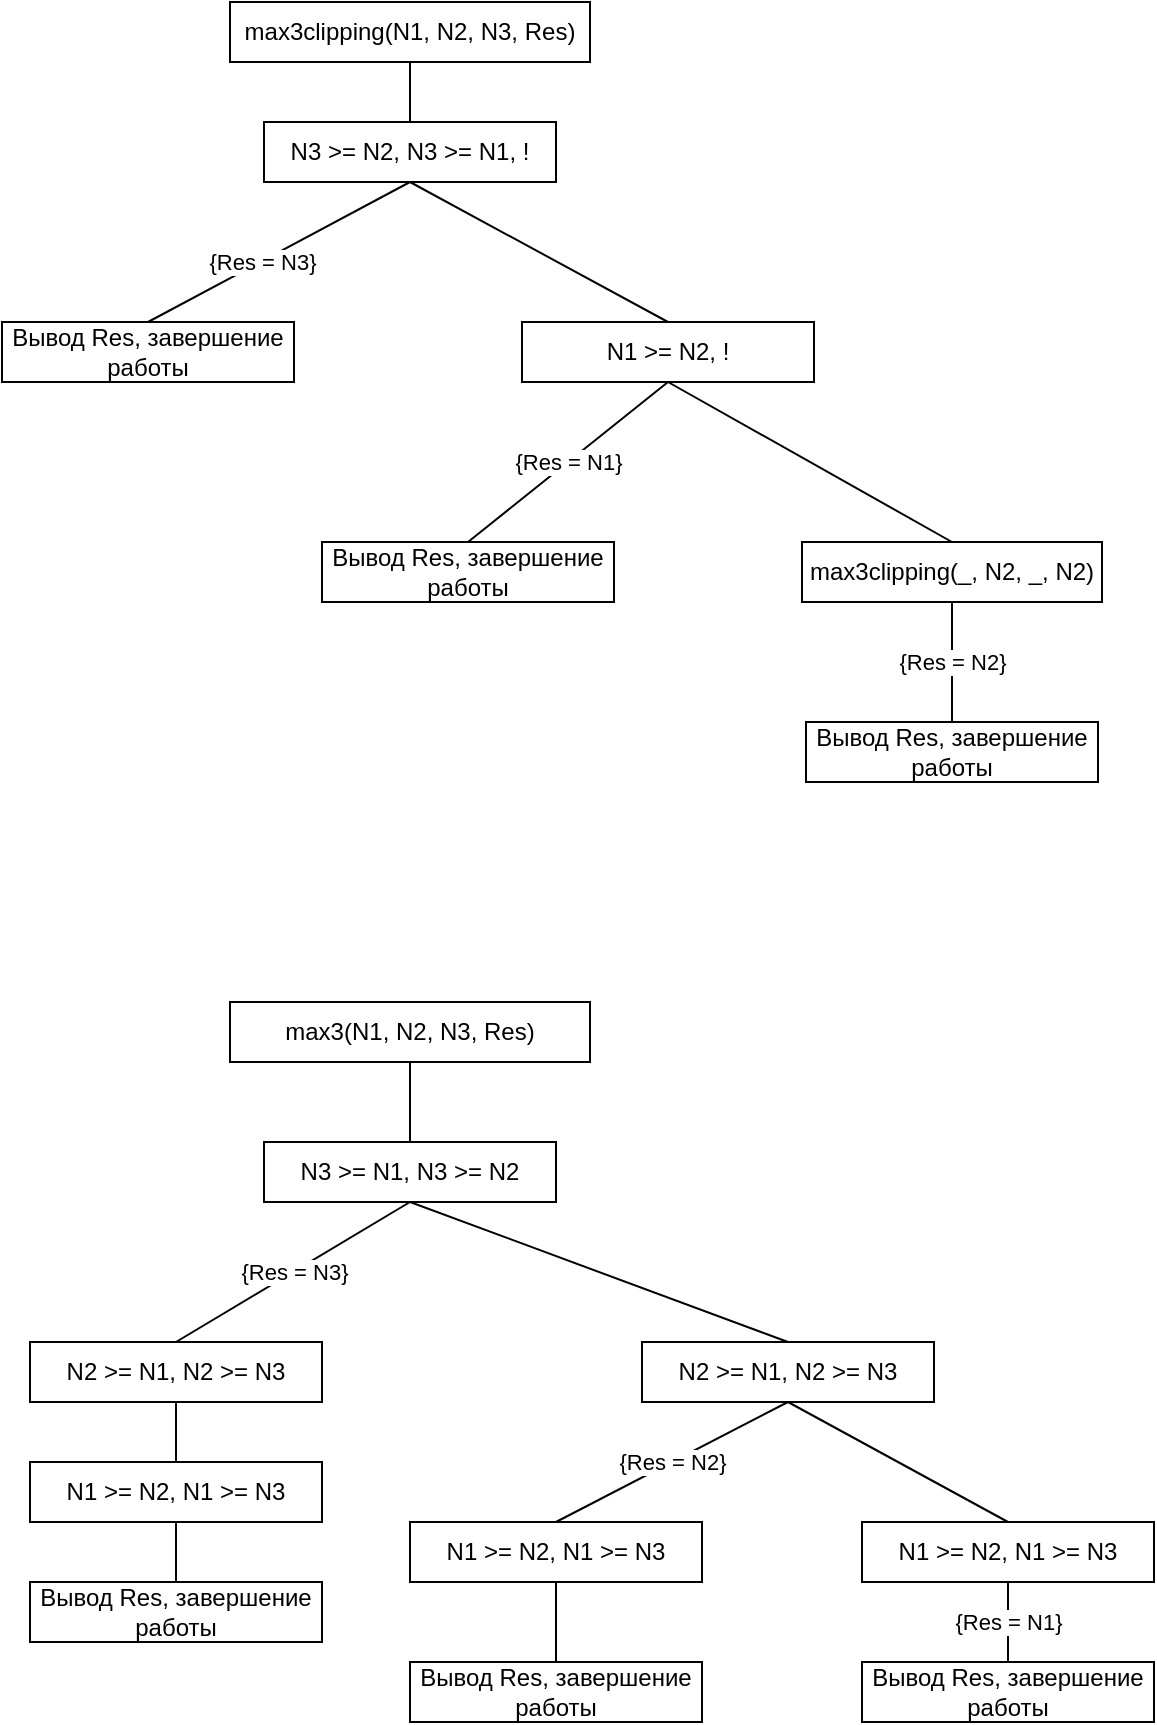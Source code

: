 <mxfile version="16.5.1" type="device"><diagram id="DraQqqQoo-fcqKCoPS5e" name="Страница 1"><mxGraphModel dx="1038" dy="649" grid="1" gridSize="10" guides="1" tooltips="1" connect="1" arrows="1" fold="1" page="1" pageScale="1" pageWidth="827" pageHeight="1169" math="0" shadow="0"><root><mxCell id="0"/><mxCell id="1" parent="0"/><mxCell id="kL73ROqq_K3aGyB5Oso0-3" style="edgeStyle=orthogonalEdgeStyle;rounded=0;orthogonalLoop=1;jettySize=auto;html=1;exitX=0.5;exitY=1;exitDx=0;exitDy=0;entryX=0.5;entryY=0;entryDx=0;entryDy=0;endArrow=none;endFill=0;" edge="1" parent="1" source="kL73ROqq_K3aGyB5Oso0-1" target="kL73ROqq_K3aGyB5Oso0-2"><mxGeometry relative="1" as="geometry"/></mxCell><mxCell id="kL73ROqq_K3aGyB5Oso0-1" value="max3clipping(N1, N2, N3, Res)" style="rounded=0;whiteSpace=wrap;html=1;" vertex="1" parent="1"><mxGeometry x="324" y="30" width="180" height="30" as="geometry"/></mxCell><mxCell id="kL73ROqq_K3aGyB5Oso0-5" value="{Res = N3}" style="rounded=0;orthogonalLoop=1;jettySize=auto;html=1;exitX=0.5;exitY=1;exitDx=0;exitDy=0;entryX=0.5;entryY=0;entryDx=0;entryDy=0;endArrow=none;endFill=0;" edge="1" parent="1" source="kL73ROqq_K3aGyB5Oso0-2" target="kL73ROqq_K3aGyB5Oso0-4"><mxGeometry x="0.133" relative="1" as="geometry"><mxPoint as="offset"/></mxGeometry></mxCell><mxCell id="kL73ROqq_K3aGyB5Oso0-7" style="edgeStyle=none;rounded=0;orthogonalLoop=1;jettySize=auto;html=1;exitX=0.5;exitY=1;exitDx=0;exitDy=0;entryX=0.5;entryY=0;entryDx=0;entryDy=0;endArrow=none;endFill=0;" edge="1" parent="1" source="kL73ROqq_K3aGyB5Oso0-2" target="kL73ROqq_K3aGyB5Oso0-6"><mxGeometry relative="1" as="geometry"/></mxCell><mxCell id="kL73ROqq_K3aGyB5Oso0-2" value="N3 &amp;gt;= N2, N3 &amp;gt;= N1, !" style="rounded=0;whiteSpace=wrap;html=1;" vertex="1" parent="1"><mxGeometry x="341" y="90" width="146" height="30" as="geometry"/></mxCell><mxCell id="kL73ROqq_K3aGyB5Oso0-4" value="Вывод Res, завершение работы" style="rounded=0;whiteSpace=wrap;html=1;" vertex="1" parent="1"><mxGeometry x="210" y="190" width="146" height="30" as="geometry"/></mxCell><mxCell id="kL73ROqq_K3aGyB5Oso0-10" value="{Res = N1}" style="edgeStyle=none;rounded=0;orthogonalLoop=1;jettySize=auto;html=1;exitX=0.5;exitY=1;exitDx=0;exitDy=0;entryX=0.5;entryY=0;entryDx=0;entryDy=0;endArrow=none;endFill=0;" edge="1" parent="1" source="kL73ROqq_K3aGyB5Oso0-6" target="kL73ROqq_K3aGyB5Oso0-9"><mxGeometry relative="1" as="geometry"/></mxCell><mxCell id="kL73ROqq_K3aGyB5Oso0-12" style="edgeStyle=none;rounded=0;orthogonalLoop=1;jettySize=auto;html=1;exitX=0.5;exitY=1;exitDx=0;exitDy=0;entryX=0.5;entryY=0;entryDx=0;entryDy=0;endArrow=none;endFill=0;" edge="1" parent="1" source="kL73ROqq_K3aGyB5Oso0-6" target="kL73ROqq_K3aGyB5Oso0-11"><mxGeometry relative="1" as="geometry"/></mxCell><mxCell id="kL73ROqq_K3aGyB5Oso0-6" value="N1 &amp;gt;= N2, !" style="rounded=0;whiteSpace=wrap;html=1;" vertex="1" parent="1"><mxGeometry x="470" y="190" width="146" height="30" as="geometry"/></mxCell><mxCell id="kL73ROqq_K3aGyB5Oso0-9" value="Вывод Res, завершение работы" style="rounded=0;whiteSpace=wrap;html=1;" vertex="1" parent="1"><mxGeometry x="370" y="300" width="146" height="30" as="geometry"/></mxCell><mxCell id="kL73ROqq_K3aGyB5Oso0-14" value="{Res = N2}" style="edgeStyle=none;rounded=0;orthogonalLoop=1;jettySize=auto;html=1;exitX=0.5;exitY=1;exitDx=0;exitDy=0;entryX=0.5;entryY=0;entryDx=0;entryDy=0;endArrow=none;endFill=0;" edge="1" parent="1" source="kL73ROqq_K3aGyB5Oso0-11" target="kL73ROqq_K3aGyB5Oso0-13"><mxGeometry relative="1" as="geometry"/></mxCell><mxCell id="kL73ROqq_K3aGyB5Oso0-11" value="max3clipping(_, N2, _, N2)" style="rounded=0;whiteSpace=wrap;html=1;" vertex="1" parent="1"><mxGeometry x="610" y="300" width="150" height="30" as="geometry"/></mxCell><mxCell id="kL73ROqq_K3aGyB5Oso0-13" value="Вывод Res, завершение работы" style="rounded=0;whiteSpace=wrap;html=1;" vertex="1" parent="1"><mxGeometry x="612" y="390" width="146" height="30" as="geometry"/></mxCell><mxCell id="kL73ROqq_K3aGyB5Oso0-18" style="edgeStyle=none;rounded=0;orthogonalLoop=1;jettySize=auto;html=1;exitX=0.5;exitY=1;exitDx=0;exitDy=0;entryX=0.5;entryY=0;entryDx=0;entryDy=0;endArrow=none;endFill=0;" edge="1" parent="1" source="kL73ROqq_K3aGyB5Oso0-15" target="kL73ROqq_K3aGyB5Oso0-17"><mxGeometry relative="1" as="geometry"/></mxCell><mxCell id="kL73ROqq_K3aGyB5Oso0-15" value="max3(N1, N2, N3, Res)" style="rounded=0;whiteSpace=wrap;html=1;" vertex="1" parent="1"><mxGeometry x="324" y="530" width="180" height="30" as="geometry"/></mxCell><mxCell id="kL73ROqq_K3aGyB5Oso0-20" value="{Res = N3}" style="edgeStyle=none;rounded=0;orthogonalLoop=1;jettySize=auto;html=1;exitX=0.5;exitY=1;exitDx=0;exitDy=0;entryX=0.5;entryY=0;entryDx=0;entryDy=0;endArrow=none;endFill=0;" edge="1" parent="1" source="kL73ROqq_K3aGyB5Oso0-17" target="kL73ROqq_K3aGyB5Oso0-19"><mxGeometry relative="1" as="geometry"/></mxCell><mxCell id="kL73ROqq_K3aGyB5Oso0-26" style="edgeStyle=none;rounded=0;orthogonalLoop=1;jettySize=auto;html=1;exitX=0.5;exitY=1;exitDx=0;exitDy=0;entryX=0.5;entryY=0;entryDx=0;entryDy=0;endArrow=none;endFill=0;" edge="1" parent="1" source="kL73ROqq_K3aGyB5Oso0-17" target="kL73ROqq_K3aGyB5Oso0-25"><mxGeometry relative="1" as="geometry"/></mxCell><mxCell id="kL73ROqq_K3aGyB5Oso0-17" value="N3 &amp;gt;= N1, N3 &amp;gt;= N2" style="rounded=0;whiteSpace=wrap;html=1;" vertex="1" parent="1"><mxGeometry x="341" y="600" width="146" height="30" as="geometry"/></mxCell><mxCell id="kL73ROqq_K3aGyB5Oso0-22" style="edgeStyle=none;rounded=0;orthogonalLoop=1;jettySize=auto;html=1;exitX=0.5;exitY=1;exitDx=0;exitDy=0;entryX=0.5;entryY=0;entryDx=0;entryDy=0;endArrow=none;endFill=0;" edge="1" parent="1" source="kL73ROqq_K3aGyB5Oso0-19" target="kL73ROqq_K3aGyB5Oso0-21"><mxGeometry relative="1" as="geometry"/></mxCell><mxCell id="kL73ROqq_K3aGyB5Oso0-19" value="N2 &amp;gt;= N1, N2 &amp;gt;= N3" style="rounded=0;whiteSpace=wrap;html=1;" vertex="1" parent="1"><mxGeometry x="224" y="700" width="146" height="30" as="geometry"/></mxCell><mxCell id="kL73ROqq_K3aGyB5Oso0-24" style="edgeStyle=none;rounded=0;orthogonalLoop=1;jettySize=auto;html=1;exitX=0.5;exitY=1;exitDx=0;exitDy=0;entryX=0.5;entryY=0;entryDx=0;entryDy=0;endArrow=none;endFill=0;" edge="1" parent="1" source="kL73ROqq_K3aGyB5Oso0-21" target="kL73ROqq_K3aGyB5Oso0-23"><mxGeometry relative="1" as="geometry"/></mxCell><mxCell id="kL73ROqq_K3aGyB5Oso0-21" value="N1 &amp;gt;= N2, N1 &amp;gt;= N3" style="rounded=0;whiteSpace=wrap;html=1;" vertex="1" parent="1"><mxGeometry x="224" y="760" width="146" height="30" as="geometry"/></mxCell><mxCell id="kL73ROqq_K3aGyB5Oso0-23" value="Вывод Res, завершение работы" style="rounded=0;whiteSpace=wrap;html=1;" vertex="1" parent="1"><mxGeometry x="224" y="820" width="146" height="30" as="geometry"/></mxCell><mxCell id="kL73ROqq_K3aGyB5Oso0-28" value="{Res = N2}" style="edgeStyle=none;rounded=0;orthogonalLoop=1;jettySize=auto;html=1;exitX=0.5;exitY=1;exitDx=0;exitDy=0;entryX=0.5;entryY=0;entryDx=0;entryDy=0;endArrow=none;endFill=0;" edge="1" parent="1" source="kL73ROqq_K3aGyB5Oso0-25" target="kL73ROqq_K3aGyB5Oso0-27"><mxGeometry relative="1" as="geometry"/></mxCell><mxCell id="kL73ROqq_K3aGyB5Oso0-32" style="edgeStyle=none;rounded=0;orthogonalLoop=1;jettySize=auto;html=1;exitX=0.5;exitY=1;exitDx=0;exitDy=0;entryX=0.5;entryY=0;entryDx=0;entryDy=0;endArrow=none;endFill=0;" edge="1" parent="1" source="kL73ROqq_K3aGyB5Oso0-25" target="kL73ROqq_K3aGyB5Oso0-31"><mxGeometry relative="1" as="geometry"/></mxCell><mxCell id="kL73ROqq_K3aGyB5Oso0-25" value="N2 &amp;gt;= N1, N2 &amp;gt;= N3" style="rounded=0;whiteSpace=wrap;html=1;" vertex="1" parent="1"><mxGeometry x="530" y="700" width="146" height="30" as="geometry"/></mxCell><mxCell id="kL73ROqq_K3aGyB5Oso0-30" style="edgeStyle=none;rounded=0;orthogonalLoop=1;jettySize=auto;html=1;exitX=0.5;exitY=1;exitDx=0;exitDy=0;entryX=0.5;entryY=0;entryDx=0;entryDy=0;endArrow=none;endFill=0;" edge="1" parent="1" source="kL73ROqq_K3aGyB5Oso0-27" target="kL73ROqq_K3aGyB5Oso0-29"><mxGeometry relative="1" as="geometry"/></mxCell><mxCell id="kL73ROqq_K3aGyB5Oso0-27" value="N1 &amp;gt;= N2, N1 &amp;gt;= N3" style="rounded=0;whiteSpace=wrap;html=1;" vertex="1" parent="1"><mxGeometry x="414" y="790" width="146" height="30" as="geometry"/></mxCell><mxCell id="kL73ROqq_K3aGyB5Oso0-29" value="Вывод Res, завершение работы" style="rounded=0;whiteSpace=wrap;html=1;" vertex="1" parent="1"><mxGeometry x="414" y="860" width="146" height="30" as="geometry"/></mxCell><mxCell id="kL73ROqq_K3aGyB5Oso0-34" value="{Res = N1}" style="edgeStyle=none;rounded=0;orthogonalLoop=1;jettySize=auto;html=1;exitX=0.5;exitY=1;exitDx=0;exitDy=0;entryX=0.5;entryY=0;entryDx=0;entryDy=0;endArrow=none;endFill=0;" edge="1" parent="1" source="kL73ROqq_K3aGyB5Oso0-31" target="kL73ROqq_K3aGyB5Oso0-33"><mxGeometry relative="1" as="geometry"/></mxCell><mxCell id="kL73ROqq_K3aGyB5Oso0-31" value="N1 &amp;gt;= N2, N1 &amp;gt;= N3" style="rounded=0;whiteSpace=wrap;html=1;" vertex="1" parent="1"><mxGeometry x="640" y="790" width="146" height="30" as="geometry"/></mxCell><mxCell id="kL73ROqq_K3aGyB5Oso0-33" value="Вывод Res, завершение работы" style="rounded=0;whiteSpace=wrap;html=1;" vertex="1" parent="1"><mxGeometry x="640" y="860" width="146" height="30" as="geometry"/></mxCell></root></mxGraphModel></diagram></mxfile>
